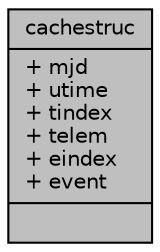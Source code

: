 digraph "cachestruc"
{
 // INTERACTIVE_SVG=YES
  edge [fontname="Helvetica",fontsize="10",labelfontname="Helvetica",labelfontsize="10"];
  node [fontname="Helvetica",fontsize="10",shape=record];
  Node1 [label="{cachestruc\n|+ mjd\l+ utime\l+ tindex\l+ telem\l+ eindex\l+ event\l|}",height=0.2,width=0.4,color="black", fillcolor="grey75", style="filled", fontcolor="black"];
}
